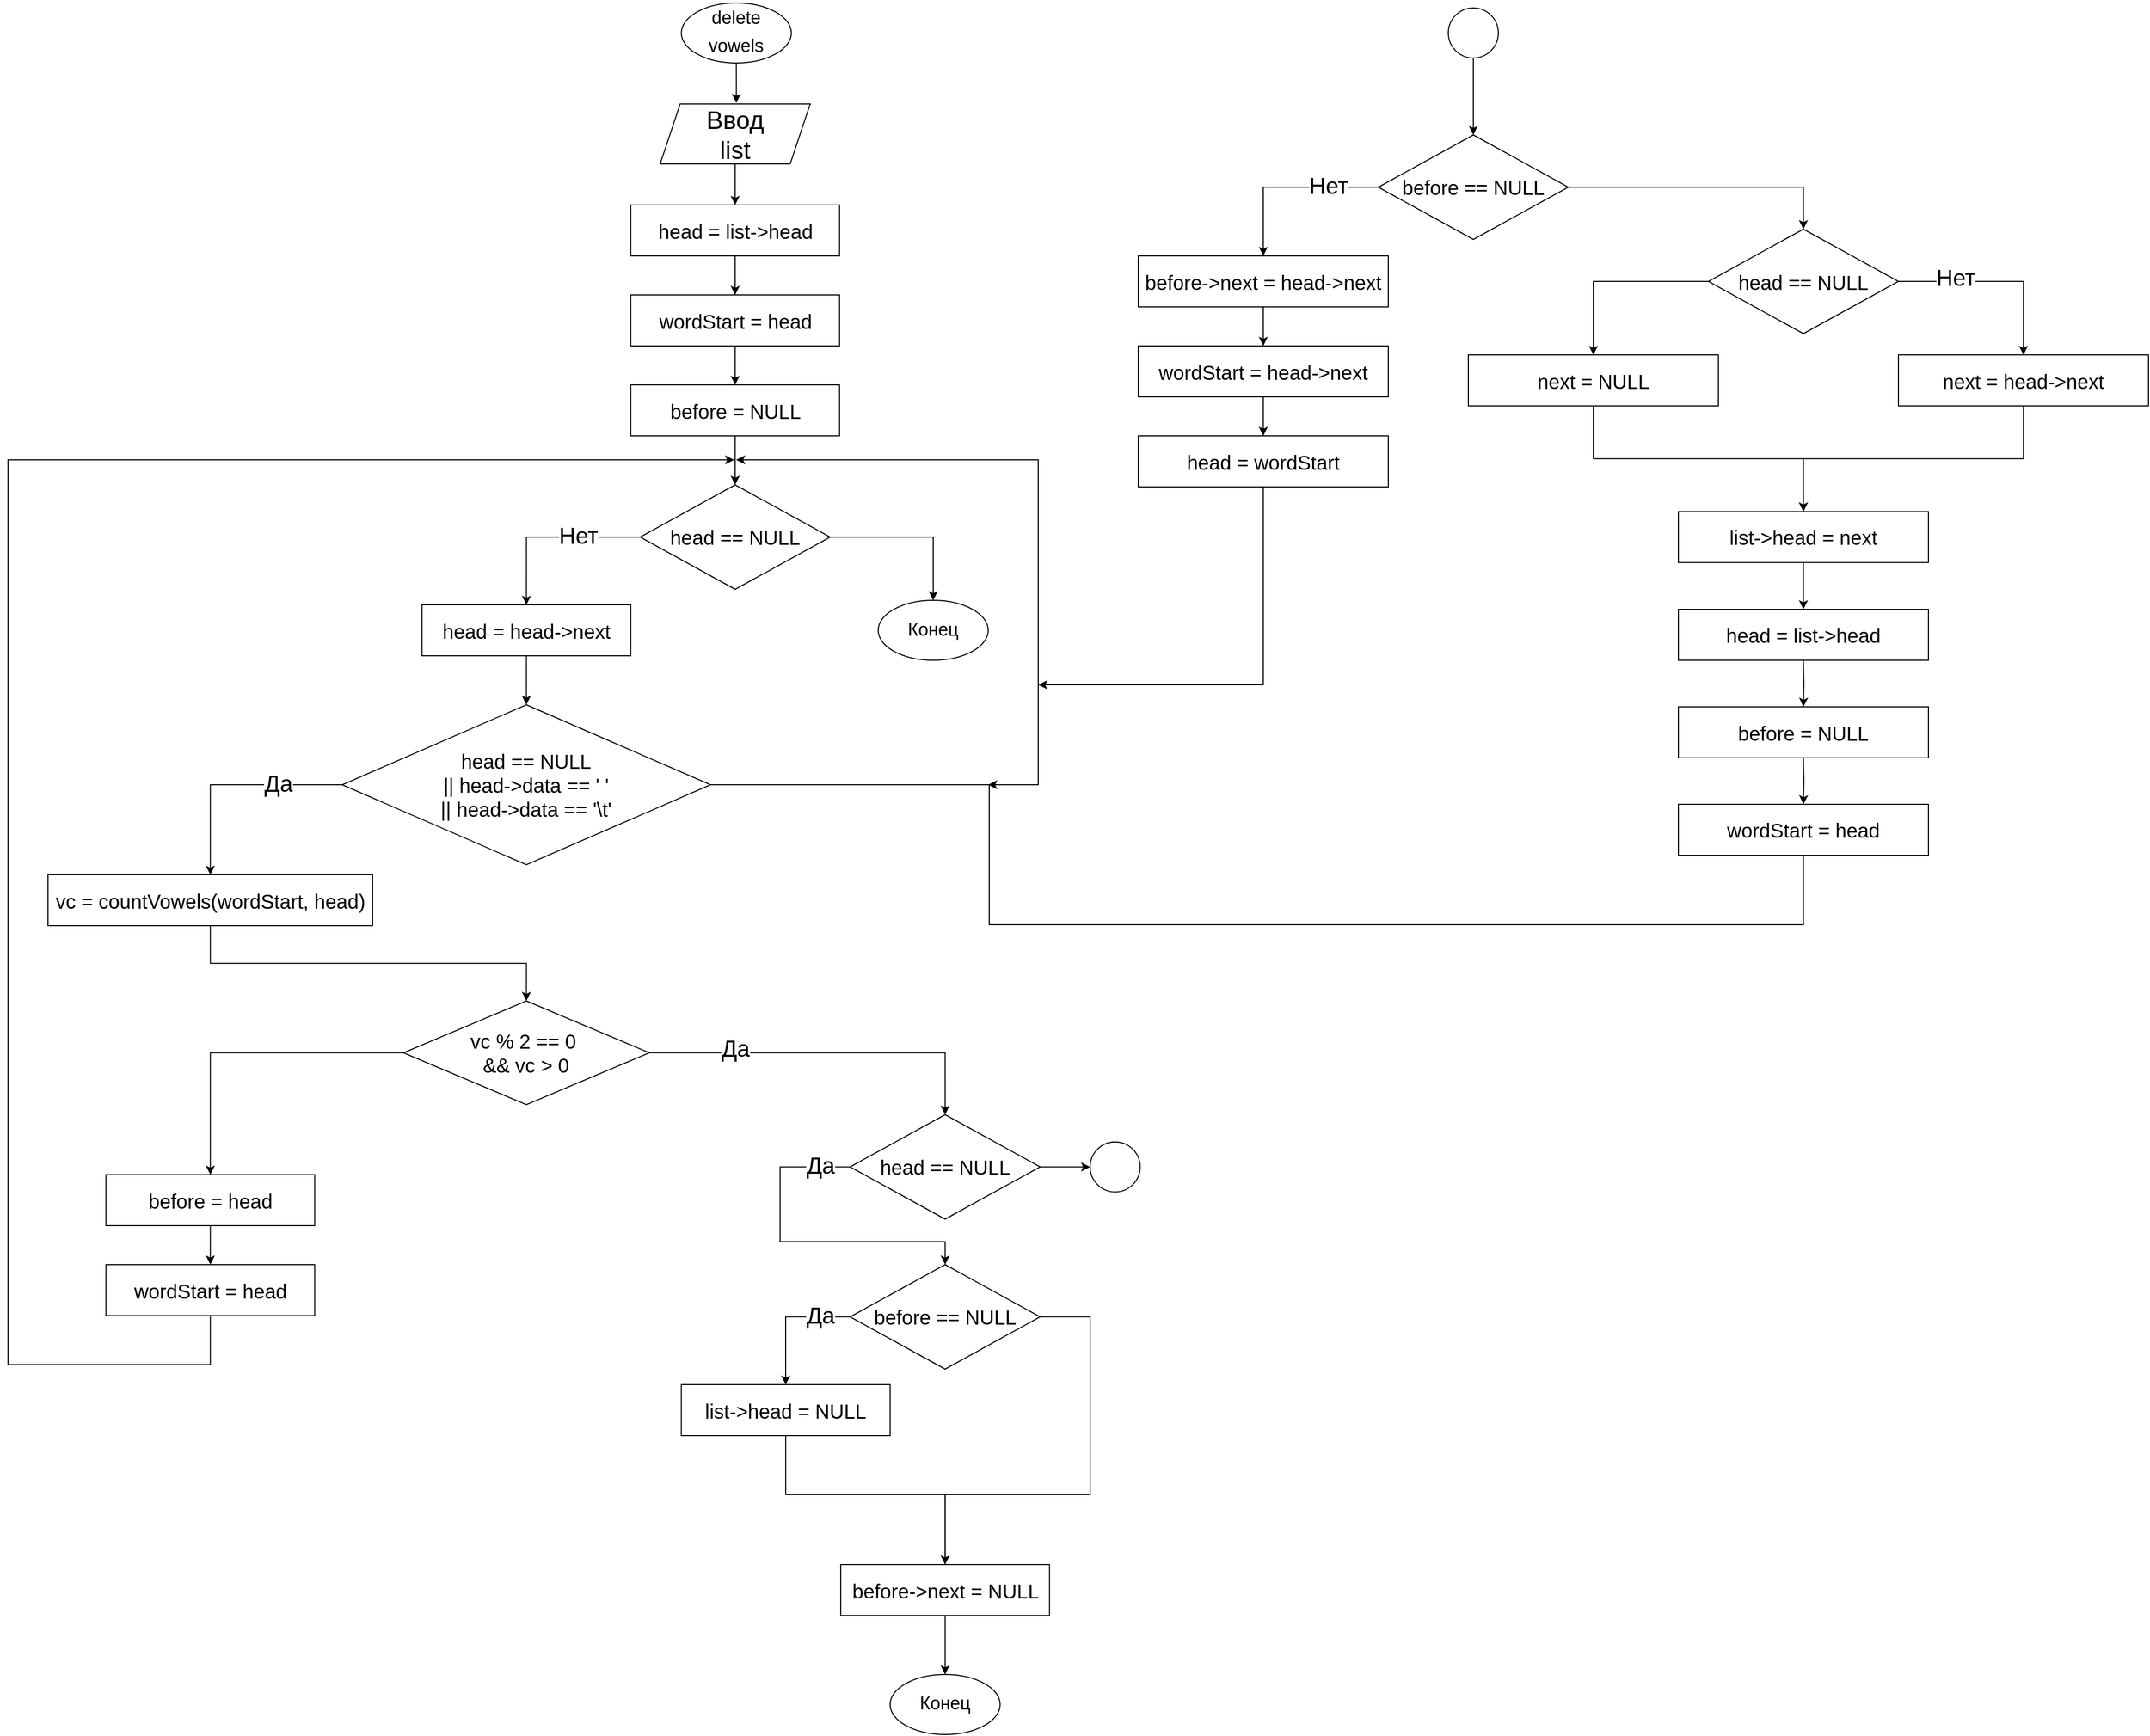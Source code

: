<mxfile version="22.1.11" type="github">
  <diagram id="C5RBs43oDa-KdzZeNtuy" name="Page-1">
    <mxGraphModel dx="3363" dy="3106" grid="1" gridSize="10" guides="1" tooltips="1" connect="1" arrows="1" fold="1" page="1" pageScale="1" pageWidth="827" pageHeight="1169" math="0" shadow="0">
      <root>
        <mxCell id="WIyWlLk6GJQsqaUBKTNV-0" />
        <mxCell id="WIyWlLk6GJQsqaUBKTNV-1" parent="WIyWlLk6GJQsqaUBKTNV-0" />
        <mxCell id="s878pxJv-B-pnhFj9FOz-0" value="" style="edgeStyle=orthogonalEdgeStyle;rounded=0;orthogonalLoop=1;jettySize=auto;html=1;" edge="1" parent="WIyWlLk6GJQsqaUBKTNV-1" source="s878pxJv-B-pnhFj9FOz-1">
          <mxGeometry relative="1" as="geometry">
            <mxPoint x="1118.18" y="-382" as="targetPoint" />
          </mxGeometry>
        </mxCell>
        <mxCell id="s878pxJv-B-pnhFj9FOz-1" value="&lt;p style=&quot;line-height: 110%;&quot;&gt;&lt;span style=&quot;font-size: 18px;&quot;&gt;delete&lt;/span&gt;&lt;/p&gt;&lt;p style=&quot;line-height: 110%;&quot;&gt;&lt;span style=&quot;font-size: 18px;&quot;&gt;vowels&lt;/span&gt;&lt;/p&gt;" style="ellipse;whiteSpace=wrap;html=1;" vertex="1" parent="WIyWlLk6GJQsqaUBKTNV-1">
          <mxGeometry x="1063.18" y="-482" width="110" height="60" as="geometry" />
        </mxCell>
        <mxCell id="s878pxJv-B-pnhFj9FOz-2" style="edgeStyle=orthogonalEdgeStyle;rounded=0;orthogonalLoop=1;jettySize=auto;html=1;exitX=0.5;exitY=1;exitDx=0;exitDy=0;entryX=0.5;entryY=0;entryDx=0;entryDy=0;" edge="1" parent="WIyWlLk6GJQsqaUBKTNV-1" source="s878pxJv-B-pnhFj9FOz-3" target="s878pxJv-B-pnhFj9FOz-5">
          <mxGeometry relative="1" as="geometry">
            <mxPoint x="1117" y="-250" as="targetPoint" />
          </mxGeometry>
        </mxCell>
        <mxCell id="s878pxJv-B-pnhFj9FOz-3" value="&lt;span style=&quot;font-size: 25px;&quot;&gt;Ввод&lt;br&gt;list&lt;br&gt;&lt;/span&gt;" style="shape=parallelogram;perimeter=parallelogramPerimeter;whiteSpace=wrap;html=1;fixedSize=1;" vertex="1" parent="WIyWlLk6GJQsqaUBKTNV-1">
          <mxGeometry x="1042" y="-381" width="150" height="60" as="geometry" />
        </mxCell>
        <mxCell id="s878pxJv-B-pnhFj9FOz-4" style="edgeStyle=orthogonalEdgeStyle;rounded=0;orthogonalLoop=1;jettySize=auto;html=1;exitX=0.5;exitY=1;exitDx=0;exitDy=0;entryX=0.5;entryY=0;entryDx=0;entryDy=0;" edge="1" parent="WIyWlLk6GJQsqaUBKTNV-1" source="s878pxJv-B-pnhFj9FOz-5" target="s878pxJv-B-pnhFj9FOz-6">
          <mxGeometry relative="1" as="geometry" />
        </mxCell>
        <mxCell id="s878pxJv-B-pnhFj9FOz-5" value="head = list-&amp;gt;head" style="rounded=0;whiteSpace=wrap;html=1;fontSize=20;" vertex="1" parent="WIyWlLk6GJQsqaUBKTNV-1">
          <mxGeometry x="1012.64" y="-280" width="208.73" height="51" as="geometry" />
        </mxCell>
        <mxCell id="s878pxJv-B-pnhFj9FOz-6" value="wordStart = head" style="rounded=0;whiteSpace=wrap;html=1;fontSize=20;" vertex="1" parent="WIyWlLk6GJQsqaUBKTNV-1">
          <mxGeometry x="1012.64" y="-190" width="208.73" height="51" as="geometry" />
        </mxCell>
        <mxCell id="s878pxJv-B-pnhFj9FOz-7" style="edgeStyle=orthogonalEdgeStyle;rounded=0;orthogonalLoop=1;jettySize=auto;html=1;exitX=0.5;exitY=1;exitDx=0;exitDy=0;entryX=0.5;entryY=0;entryDx=0;entryDy=0;" edge="1" parent="WIyWlLk6GJQsqaUBKTNV-1" source="s878pxJv-B-pnhFj9FOz-6" target="s878pxJv-B-pnhFj9FOz-9">
          <mxGeometry relative="1" as="geometry">
            <mxPoint x="1118.18" y="-139" as="sourcePoint" />
          </mxGeometry>
        </mxCell>
        <mxCell id="s878pxJv-B-pnhFj9FOz-8" style="edgeStyle=orthogonalEdgeStyle;rounded=0;orthogonalLoop=1;jettySize=auto;html=1;exitX=0.5;exitY=1;exitDx=0;exitDy=0;" edge="1" parent="WIyWlLk6GJQsqaUBKTNV-1" source="s878pxJv-B-pnhFj9FOz-9">
          <mxGeometry relative="1" as="geometry">
            <mxPoint x="1117" as="targetPoint" />
          </mxGeometry>
        </mxCell>
        <mxCell id="s878pxJv-B-pnhFj9FOz-9" value="before = NULL" style="rounded=0;whiteSpace=wrap;html=1;fontSize=20;" vertex="1" parent="WIyWlLk6GJQsqaUBKTNV-1">
          <mxGeometry x="1012.64" y="-100" width="208.73" height="51" as="geometry" />
        </mxCell>
        <mxCell id="s878pxJv-B-pnhFj9FOz-63" style="edgeStyle=orthogonalEdgeStyle;rounded=0;orthogonalLoop=1;jettySize=auto;html=1;exitX=0;exitY=0.5;exitDx=0;exitDy=0;entryX=0.5;entryY=0;entryDx=0;entryDy=0;" edge="1" parent="WIyWlLk6GJQsqaUBKTNV-1" source="s878pxJv-B-pnhFj9FOz-62" target="s878pxJv-B-pnhFj9FOz-64">
          <mxGeometry relative="1" as="geometry">
            <mxPoint x="910" y="150" as="targetPoint" />
          </mxGeometry>
        </mxCell>
        <mxCell id="s878pxJv-B-pnhFj9FOz-74" style="edgeStyle=orthogonalEdgeStyle;rounded=0;orthogonalLoop=1;jettySize=auto;html=1;exitX=1;exitY=0.5;exitDx=0;exitDy=0;entryX=0.5;entryY=0;entryDx=0;entryDy=0;" edge="1" parent="WIyWlLk6GJQsqaUBKTNV-1" source="s878pxJv-B-pnhFj9FOz-62" target="s878pxJv-B-pnhFj9FOz-75">
          <mxGeometry relative="1" as="geometry">
            <mxPoint x="1310" y="170" as="targetPoint" />
          </mxGeometry>
        </mxCell>
        <mxCell id="s878pxJv-B-pnhFj9FOz-62" value="&lt;span style=&quot;font-size: 20px;&quot;&gt;head == NULL&lt;/span&gt;" style="rhombus;whiteSpace=wrap;html=1;" vertex="1" parent="WIyWlLk6GJQsqaUBKTNV-1">
          <mxGeometry x="1022" width="190" height="104.5" as="geometry" />
        </mxCell>
        <mxCell id="s878pxJv-B-pnhFj9FOz-67" style="edgeStyle=orthogonalEdgeStyle;rounded=0;orthogonalLoop=1;jettySize=auto;html=1;exitX=0.5;exitY=1;exitDx=0;exitDy=0;entryX=0.5;entryY=0;entryDx=0;entryDy=0;" edge="1" parent="WIyWlLk6GJQsqaUBKTNV-1" source="s878pxJv-B-pnhFj9FOz-64" target="s878pxJv-B-pnhFj9FOz-66">
          <mxGeometry relative="1" as="geometry" />
        </mxCell>
        <mxCell id="s878pxJv-B-pnhFj9FOz-64" value="head = head-&amp;gt;next" style="rounded=0;whiteSpace=wrap;html=1;fontSize=20;" vertex="1" parent="WIyWlLk6GJQsqaUBKTNV-1">
          <mxGeometry x="803.91" y="120" width="208.73" height="51" as="geometry" />
        </mxCell>
        <mxCell id="s878pxJv-B-pnhFj9FOz-68" style="edgeStyle=orthogonalEdgeStyle;rounded=0;orthogonalLoop=1;jettySize=auto;html=1;exitX=0;exitY=0.5;exitDx=0;exitDy=0;entryX=0.5;entryY=0;entryDx=0;entryDy=0;" edge="1" parent="WIyWlLk6GJQsqaUBKTNV-1" source="s878pxJv-B-pnhFj9FOz-66" target="s878pxJv-B-pnhFj9FOz-69">
          <mxGeometry relative="1" as="geometry">
            <mxPoint x="620" y="540" as="targetPoint" />
          </mxGeometry>
        </mxCell>
        <mxCell id="s878pxJv-B-pnhFj9FOz-73" style="edgeStyle=orthogonalEdgeStyle;rounded=0;orthogonalLoop=1;jettySize=auto;html=1;exitX=1;exitY=0.5;exitDx=0;exitDy=0;" edge="1" parent="WIyWlLk6GJQsqaUBKTNV-1" source="s878pxJv-B-pnhFj9FOz-66">
          <mxGeometry relative="1" as="geometry">
            <mxPoint x="1118" y="-25" as="targetPoint" />
            <mxPoint x="1090.42" y="295" as="sourcePoint" />
            <Array as="points">
              <mxPoint x="1420" y="300" />
              <mxPoint x="1420" y="-25" />
            </Array>
          </mxGeometry>
        </mxCell>
        <mxCell id="s878pxJv-B-pnhFj9FOz-66" value="&lt;span style=&quot;font-size: 20px;&quot;&gt;head == NULL&lt;br&gt;|| head-&amp;gt;data == &#39; &#39;&lt;br&gt;|| head-&amp;gt;data == &#39;\t&#39;&lt;br&gt;&lt;/span&gt;" style="rhombus;whiteSpace=wrap;html=1;" vertex="1" parent="WIyWlLk6GJQsqaUBKTNV-1">
          <mxGeometry x="724.14" y="220" width="368.28" height="160" as="geometry" />
        </mxCell>
        <mxCell id="s878pxJv-B-pnhFj9FOz-76" style="edgeStyle=orthogonalEdgeStyle;rounded=0;orthogonalLoop=1;jettySize=auto;html=1;exitX=0.5;exitY=1;exitDx=0;exitDy=0;entryX=0.5;entryY=0;entryDx=0;entryDy=0;" edge="1" parent="WIyWlLk6GJQsqaUBKTNV-1" source="s878pxJv-B-pnhFj9FOz-69" target="s878pxJv-B-pnhFj9FOz-77">
          <mxGeometry relative="1" as="geometry">
            <mxPoint x="910" y="560" as="targetPoint" />
          </mxGeometry>
        </mxCell>
        <mxCell id="s878pxJv-B-pnhFj9FOz-69" value="vc = countVowels(wordStart, head)" style="rounded=0;whiteSpace=wrap;html=1;fontSize=20;" vertex="1" parent="WIyWlLk6GJQsqaUBKTNV-1">
          <mxGeometry x="430" y="390" width="324.59" height="51" as="geometry" />
        </mxCell>
        <mxCell id="s878pxJv-B-pnhFj9FOz-71" value="&lt;span style=&quot;font-size: 23px;&quot;&gt;Нет&lt;/span&gt;" style="edgeLabel;html=1;align=center;verticalAlign=middle;resizable=0;points=[];" vertex="1" connectable="0" parent="WIyWlLk6GJQsqaUBKTNV-1">
          <mxGeometry x="960.001" y="40.0" as="geometry">
            <mxPoint y="11" as="offset" />
          </mxGeometry>
        </mxCell>
        <mxCell id="s878pxJv-B-pnhFj9FOz-72" value="&lt;span style=&quot;font-size: 23px;&quot;&gt;Да&lt;/span&gt;" style="edgeLabel;html=1;align=center;verticalAlign=middle;resizable=0;points=[];" vertex="1" connectable="0" parent="WIyWlLk6GJQsqaUBKTNV-1">
          <mxGeometry x="660.001" y="288.0" as="geometry">
            <mxPoint y="11" as="offset" />
          </mxGeometry>
        </mxCell>
        <mxCell id="s878pxJv-B-pnhFj9FOz-75" value="&lt;p style=&quot;line-height: 110%;&quot;&gt;&lt;span style=&quot;font-size: 18px;&quot;&gt;Конец&lt;/span&gt;&lt;/p&gt;" style="ellipse;whiteSpace=wrap;html=1;" vertex="1" parent="WIyWlLk6GJQsqaUBKTNV-1">
          <mxGeometry x="1260" y="115.5" width="110" height="60" as="geometry" />
        </mxCell>
        <mxCell id="s878pxJv-B-pnhFj9FOz-78" style="edgeStyle=orthogonalEdgeStyle;rounded=0;orthogonalLoop=1;jettySize=auto;html=1;exitX=0;exitY=0.5;exitDx=0;exitDy=0;entryX=0.5;entryY=0;entryDx=0;entryDy=0;" edge="1" parent="WIyWlLk6GJQsqaUBKTNV-1" source="s878pxJv-B-pnhFj9FOz-77" target="s878pxJv-B-pnhFj9FOz-79">
          <mxGeometry relative="1" as="geometry">
            <mxPoint x="590.0" y="740" as="targetPoint" />
          </mxGeometry>
        </mxCell>
        <mxCell id="s878pxJv-B-pnhFj9FOz-83" style="edgeStyle=orthogonalEdgeStyle;rounded=0;orthogonalLoop=1;jettySize=auto;html=1;exitX=1;exitY=0.5;exitDx=0;exitDy=0;entryX=0.5;entryY=0;entryDx=0;entryDy=0;" edge="1" parent="WIyWlLk6GJQsqaUBKTNV-1" source="s878pxJv-B-pnhFj9FOz-77" target="s878pxJv-B-pnhFj9FOz-84">
          <mxGeometry relative="1" as="geometry">
            <mxPoint x="1190" y="700" as="targetPoint" />
          </mxGeometry>
        </mxCell>
        <mxCell id="s878pxJv-B-pnhFj9FOz-77" value="&lt;span style=&quot;font-size: 20px;&quot;&gt;vc % 2 == 0&amp;nbsp;&lt;br&gt;&amp;amp;&amp;amp; vc &amp;gt; 0&lt;br&gt;&lt;/span&gt;" style="rhombus;whiteSpace=wrap;html=1;" vertex="1" parent="WIyWlLk6GJQsqaUBKTNV-1">
          <mxGeometry x="785.34" y="516.25" width="245.86" height="103.75" as="geometry" />
        </mxCell>
        <mxCell id="s878pxJv-B-pnhFj9FOz-80" style="edgeStyle=orthogonalEdgeStyle;rounded=0;orthogonalLoop=1;jettySize=auto;html=1;exitX=0.5;exitY=1;exitDx=0;exitDy=0;entryX=0.5;entryY=0;entryDx=0;entryDy=0;" edge="1" parent="WIyWlLk6GJQsqaUBKTNV-1" source="s878pxJv-B-pnhFj9FOz-79" target="s878pxJv-B-pnhFj9FOz-81">
          <mxGeometry relative="1" as="geometry">
            <mxPoint x="592.75" y="780" as="targetPoint" />
          </mxGeometry>
        </mxCell>
        <mxCell id="s878pxJv-B-pnhFj9FOz-79" value="before = head" style="rounded=0;whiteSpace=wrap;html=1;fontSize=20;" vertex="1" parent="WIyWlLk6GJQsqaUBKTNV-1">
          <mxGeometry x="487.93" y="690" width="208.73" height="51" as="geometry" />
        </mxCell>
        <mxCell id="s878pxJv-B-pnhFj9FOz-82" style="edgeStyle=orthogonalEdgeStyle;rounded=0;orthogonalLoop=1;jettySize=auto;html=1;exitX=0.5;exitY=1;exitDx=0;exitDy=0;" edge="1" parent="WIyWlLk6GJQsqaUBKTNV-1" source="s878pxJv-B-pnhFj9FOz-81">
          <mxGeometry relative="1" as="geometry">
            <mxPoint x="1116" y="-25" as="targetPoint" />
            <mxPoint x="608.295" y="826" as="sourcePoint" />
            <Array as="points">
              <mxPoint x="592" y="880" />
              <mxPoint x="390" y="880" />
              <mxPoint x="390" y="-25" />
            </Array>
          </mxGeometry>
        </mxCell>
        <mxCell id="s878pxJv-B-pnhFj9FOz-81" value="wordStart = head" style="rounded=0;whiteSpace=wrap;html=1;fontSize=20;" vertex="1" parent="WIyWlLk6GJQsqaUBKTNV-1">
          <mxGeometry x="487.93" y="780" width="208.73" height="51" as="geometry" />
        </mxCell>
        <mxCell id="s878pxJv-B-pnhFj9FOz-85" style="edgeStyle=orthogonalEdgeStyle;rounded=0;orthogonalLoop=1;jettySize=auto;html=1;exitX=0;exitY=0.5;exitDx=0;exitDy=0;entryX=0.5;entryY=0;entryDx=0;entryDy=0;" edge="1" parent="WIyWlLk6GJQsqaUBKTNV-1" source="s878pxJv-B-pnhFj9FOz-84" target="s878pxJv-B-pnhFj9FOz-86">
          <mxGeometry relative="1" as="geometry">
            <mxPoint x="1326.91" y="830" as="targetPoint" />
            <Array as="points">
              <mxPoint x="1161.91" y="682" />
              <mxPoint x="1161.91" y="757" />
              <mxPoint x="1326.91" y="757" />
            </Array>
          </mxGeometry>
        </mxCell>
        <mxCell id="s878pxJv-B-pnhFj9FOz-103" style="edgeStyle=orthogonalEdgeStyle;rounded=0;orthogonalLoop=1;jettySize=auto;html=1;exitX=1;exitY=0.5;exitDx=0;exitDy=0;entryX=0;entryY=0.5;entryDx=0;entryDy=0;" edge="1" parent="WIyWlLk6GJQsqaUBKTNV-1" source="s878pxJv-B-pnhFj9FOz-84" target="s878pxJv-B-pnhFj9FOz-104">
          <mxGeometry relative="1" as="geometry">
            <mxPoint x="1551.91" y="683" as="targetPoint" />
          </mxGeometry>
        </mxCell>
        <mxCell id="s878pxJv-B-pnhFj9FOz-84" value="&lt;span style=&quot;font-size: 20px;&quot;&gt;head == NULL&lt;/span&gt;" style="rhombus;whiteSpace=wrap;html=1;" vertex="1" parent="WIyWlLk6GJQsqaUBKTNV-1">
          <mxGeometry x="1231.91" y="630" width="190" height="104.5" as="geometry" />
        </mxCell>
        <mxCell id="s878pxJv-B-pnhFj9FOz-88" style="edgeStyle=orthogonalEdgeStyle;rounded=0;orthogonalLoop=1;jettySize=auto;html=1;exitX=0;exitY=0.5;exitDx=0;exitDy=0;entryX=0.5;entryY=0;entryDx=0;entryDy=0;" edge="1" parent="WIyWlLk6GJQsqaUBKTNV-1" source="s878pxJv-B-pnhFj9FOz-86" target="s878pxJv-B-pnhFj9FOz-89">
          <mxGeometry relative="1" as="geometry">
            <mxPoint x="1331.91" y="980" as="targetPoint" />
          </mxGeometry>
        </mxCell>
        <mxCell id="s878pxJv-B-pnhFj9FOz-93" style="edgeStyle=orthogonalEdgeStyle;rounded=0;orthogonalLoop=1;jettySize=auto;html=1;exitX=1;exitY=0.5;exitDx=0;exitDy=0;endArrow=none;endFill=0;entryX=0.5;entryY=0;entryDx=0;entryDy=0;" edge="1" parent="WIyWlLk6GJQsqaUBKTNV-1" source="s878pxJv-B-pnhFj9FOz-86" target="s878pxJv-B-pnhFj9FOz-94">
          <mxGeometry relative="1" as="geometry">
            <mxPoint x="1326.91" y="1040" as="targetPoint" />
            <mxPoint x="1425.91" y="832.25" as="sourcePoint" />
            <Array as="points">
              <mxPoint x="1471.91" y="832" />
              <mxPoint x="1471.91" y="1010" />
              <mxPoint x="1326.91" y="1010" />
            </Array>
          </mxGeometry>
        </mxCell>
        <mxCell id="s878pxJv-B-pnhFj9FOz-86" value="&lt;span style=&quot;font-size: 20px;&quot;&gt;before == NULL&lt;/span&gt;" style="rhombus;whiteSpace=wrap;html=1;" vertex="1" parent="WIyWlLk6GJQsqaUBKTNV-1">
          <mxGeometry x="1231.91" y="780" width="190" height="104.5" as="geometry" />
        </mxCell>
        <mxCell id="s878pxJv-B-pnhFj9FOz-102" style="edgeStyle=orthogonalEdgeStyle;rounded=0;orthogonalLoop=1;jettySize=auto;html=1;entryX=0.5;entryY=0;entryDx=0;entryDy=0;" edge="1" parent="WIyWlLk6GJQsqaUBKTNV-1" source="s878pxJv-B-pnhFj9FOz-89" target="s878pxJv-B-pnhFj9FOz-94">
          <mxGeometry relative="1" as="geometry">
            <Array as="points">
              <mxPoint x="1167.91" y="1010" />
              <mxPoint x="1326.91" y="1010" />
            </Array>
          </mxGeometry>
        </mxCell>
        <mxCell id="s878pxJv-B-pnhFj9FOz-89" value="list-&amp;gt;head = NULL" style="rounded=0;whiteSpace=wrap;html=1;fontSize=20;" vertex="1" parent="WIyWlLk6GJQsqaUBKTNV-1">
          <mxGeometry x="1063.18" y="900" width="208.73" height="51" as="geometry" />
        </mxCell>
        <mxCell id="s878pxJv-B-pnhFj9FOz-101" style="edgeStyle=orthogonalEdgeStyle;rounded=0;orthogonalLoop=1;jettySize=auto;html=1;exitX=0.5;exitY=1;exitDx=0;exitDy=0;entryX=0.5;entryY=0;entryDx=0;entryDy=0;" edge="1" parent="WIyWlLk6GJQsqaUBKTNV-1" source="s878pxJv-B-pnhFj9FOz-94" target="s878pxJv-B-pnhFj9FOz-100">
          <mxGeometry relative="1" as="geometry" />
        </mxCell>
        <mxCell id="s878pxJv-B-pnhFj9FOz-94" value="before-&amp;gt;next = NULL" style="rounded=0;whiteSpace=wrap;html=1;fontSize=20;" vertex="1" parent="WIyWlLk6GJQsqaUBKTNV-1">
          <mxGeometry x="1222.55" y="1080" width="208.73" height="51" as="geometry" />
        </mxCell>
        <mxCell id="s878pxJv-B-pnhFj9FOz-100" value="&lt;p style=&quot;line-height: 110%;&quot;&gt;&lt;span style=&quot;font-size: 18px;&quot;&gt;Конец&lt;/span&gt;&lt;/p&gt;" style="ellipse;whiteSpace=wrap;html=1;" vertex="1" parent="WIyWlLk6GJQsqaUBKTNV-1">
          <mxGeometry x="1271.91" y="1190" width="110" height="60" as="geometry" />
        </mxCell>
        <mxCell id="s878pxJv-B-pnhFj9FOz-104" value="" style="ellipse;whiteSpace=wrap;html=1;aspect=fixed;rotation=0;" vertex="1" parent="WIyWlLk6GJQsqaUBKTNV-1">
          <mxGeometry x="1471.91" y="657.25" width="50" height="50" as="geometry" />
        </mxCell>
        <mxCell id="s878pxJv-B-pnhFj9FOz-107" style="edgeStyle=orthogonalEdgeStyle;rounded=0;orthogonalLoop=1;jettySize=auto;html=1;exitX=0.5;exitY=1;exitDx=0;exitDy=0;entryX=0.5;entryY=0;entryDx=0;entryDy=0;" edge="1" parent="WIyWlLk6GJQsqaUBKTNV-1" source="s878pxJv-B-pnhFj9FOz-105" target="s878pxJv-B-pnhFj9FOz-106">
          <mxGeometry relative="1" as="geometry" />
        </mxCell>
        <mxCell id="s878pxJv-B-pnhFj9FOz-105" value="" style="ellipse;whiteSpace=wrap;html=1;aspect=fixed;rotation=0;" vertex="1" parent="WIyWlLk6GJQsqaUBKTNV-1">
          <mxGeometry x="1830" y="-477" width="50" height="50" as="geometry" />
        </mxCell>
        <mxCell id="s878pxJv-B-pnhFj9FOz-108" style="edgeStyle=orthogonalEdgeStyle;rounded=0;orthogonalLoop=1;jettySize=auto;html=1;exitX=0;exitY=0.5;exitDx=0;exitDy=0;entryX=0.5;entryY=0;entryDx=0;entryDy=0;" edge="1" parent="WIyWlLk6GJQsqaUBKTNV-1" source="s878pxJv-B-pnhFj9FOz-106" target="s878pxJv-B-pnhFj9FOz-114">
          <mxGeometry relative="1" as="geometry">
            <mxPoint x="1644.365" y="-229" as="targetPoint" />
          </mxGeometry>
        </mxCell>
        <mxCell id="s878pxJv-B-pnhFj9FOz-109" style="edgeStyle=orthogonalEdgeStyle;rounded=0;orthogonalLoop=1;jettySize=auto;html=1;exitX=1;exitY=0.5;exitDx=0;exitDy=0;entryX=0.5;entryY=0;entryDx=0;entryDy=0;" edge="1" parent="WIyWlLk6GJQsqaUBKTNV-1" source="s878pxJv-B-pnhFj9FOz-106" target="s878pxJv-B-pnhFj9FOz-121">
          <mxGeometry relative="1" as="geometry">
            <mxPoint x="2050" y="-230" as="targetPoint" />
          </mxGeometry>
        </mxCell>
        <mxCell id="s878pxJv-B-pnhFj9FOz-106" value="&lt;span style=&quot;font-size: 20px;&quot;&gt;before == NULL&lt;/span&gt;" style="rhombus;whiteSpace=wrap;html=1;" vertex="1" parent="WIyWlLk6GJQsqaUBKTNV-1">
          <mxGeometry x="1760" y="-350" width="190" height="104.5" as="geometry" />
        </mxCell>
        <mxCell id="s878pxJv-B-pnhFj9FOz-110" value="&lt;span style=&quot;font-size: 23px;&quot;&gt;Да&lt;/span&gt;" style="edgeLabel;html=1;align=center;verticalAlign=middle;resizable=0;points=[];" vertex="1" connectable="0" parent="WIyWlLk6GJQsqaUBKTNV-1">
          <mxGeometry x="1117.001" y="553.0" as="geometry">
            <mxPoint y="11" as="offset" />
          </mxGeometry>
        </mxCell>
        <mxCell id="s878pxJv-B-pnhFj9FOz-111" value="&lt;span style=&quot;font-size: 23px;&quot;&gt;Да&lt;/span&gt;" style="edgeLabel;html=1;align=center;verticalAlign=middle;resizable=0;points=[];" vertex="1" connectable="0" parent="WIyWlLk6GJQsqaUBKTNV-1">
          <mxGeometry x="1201.911" y="670.0" as="geometry">
            <mxPoint y="11" as="offset" />
          </mxGeometry>
        </mxCell>
        <mxCell id="s878pxJv-B-pnhFj9FOz-112" value="&lt;span style=&quot;font-size: 23px;&quot;&gt;Да&lt;/span&gt;" style="edgeLabel;html=1;align=center;verticalAlign=middle;resizable=0;points=[];" vertex="1" connectable="0" parent="WIyWlLk6GJQsqaUBKTNV-1">
          <mxGeometry x="1201.911" y="820.0" as="geometry">
            <mxPoint y="11" as="offset" />
          </mxGeometry>
        </mxCell>
        <mxCell id="s878pxJv-B-pnhFj9FOz-116" style="edgeStyle=orthogonalEdgeStyle;rounded=0;orthogonalLoop=1;jettySize=auto;html=1;exitX=0.5;exitY=1;exitDx=0;exitDy=0;entryX=0.5;entryY=0;entryDx=0;entryDy=0;" edge="1" parent="WIyWlLk6GJQsqaUBKTNV-1" source="s878pxJv-B-pnhFj9FOz-114" target="s878pxJv-B-pnhFj9FOz-115">
          <mxGeometry relative="1" as="geometry" />
        </mxCell>
        <mxCell id="s878pxJv-B-pnhFj9FOz-114" value="before-&amp;gt;next = head-&amp;gt;next" style="rounded=0;whiteSpace=wrap;html=1;fontSize=20;" vertex="1" parent="WIyWlLk6GJQsqaUBKTNV-1">
          <mxGeometry x="1520" y="-229" width="250" height="51" as="geometry" />
        </mxCell>
        <mxCell id="s878pxJv-B-pnhFj9FOz-115" value="wordStart = head-&amp;gt;next" style="rounded=0;whiteSpace=wrap;html=1;fontSize=20;" vertex="1" parent="WIyWlLk6GJQsqaUBKTNV-1">
          <mxGeometry x="1520" y="-139" width="250" height="51" as="geometry" />
        </mxCell>
        <mxCell id="s878pxJv-B-pnhFj9FOz-117" style="edgeStyle=orthogonalEdgeStyle;rounded=0;orthogonalLoop=1;jettySize=auto;html=1;exitX=0.5;exitY=1;exitDx=0;exitDy=0;entryX=0.5;entryY=0;entryDx=0;entryDy=0;" edge="1" parent="WIyWlLk6GJQsqaUBKTNV-1" target="s878pxJv-B-pnhFj9FOz-118">
          <mxGeometry relative="1" as="geometry">
            <mxPoint x="1645" y="-88" as="sourcePoint" />
          </mxGeometry>
        </mxCell>
        <mxCell id="s878pxJv-B-pnhFj9FOz-120" style="edgeStyle=orthogonalEdgeStyle;rounded=0;orthogonalLoop=1;jettySize=auto;html=1;exitX=0.5;exitY=1;exitDx=0;exitDy=0;endArrow=classic;endFill=1;" edge="1" parent="WIyWlLk6GJQsqaUBKTNV-1" source="s878pxJv-B-pnhFj9FOz-118">
          <mxGeometry relative="1" as="geometry">
            <mxPoint x="1420" y="200" as="targetPoint" />
            <Array as="points">
              <mxPoint x="1645" y="200" />
            </Array>
          </mxGeometry>
        </mxCell>
        <mxCell id="s878pxJv-B-pnhFj9FOz-118" value="head = wordStart" style="rounded=0;whiteSpace=wrap;html=1;fontSize=20;" vertex="1" parent="WIyWlLk6GJQsqaUBKTNV-1">
          <mxGeometry x="1520" y="-49" width="250" height="51" as="geometry" />
        </mxCell>
        <mxCell id="s878pxJv-B-pnhFj9FOz-122" style="edgeStyle=orthogonalEdgeStyle;rounded=0;orthogonalLoop=1;jettySize=auto;html=1;exitX=0;exitY=0.5;exitDx=0;exitDy=0;entryX=0.5;entryY=0;entryDx=0;entryDy=0;" edge="1" parent="WIyWlLk6GJQsqaUBKTNV-1" source="s878pxJv-B-pnhFj9FOz-121" target="s878pxJv-B-pnhFj9FOz-123">
          <mxGeometry relative="1" as="geometry">
            <mxPoint x="2010" y="-150" as="targetPoint" />
          </mxGeometry>
        </mxCell>
        <mxCell id="s878pxJv-B-pnhFj9FOz-126" style="edgeStyle=orthogonalEdgeStyle;rounded=0;orthogonalLoop=1;jettySize=auto;html=1;exitX=1;exitY=0.5;exitDx=0;exitDy=0;entryX=0.5;entryY=0;entryDx=0;entryDy=0;" edge="1" parent="WIyWlLk6GJQsqaUBKTNV-1" source="s878pxJv-B-pnhFj9FOz-121" target="s878pxJv-B-pnhFj9FOz-127">
          <mxGeometry relative="1" as="geometry">
            <mxPoint x="2390" y="-80" as="targetPoint" />
          </mxGeometry>
        </mxCell>
        <mxCell id="s878pxJv-B-pnhFj9FOz-121" value="&lt;span style=&quot;font-size: 20px;&quot;&gt;head == NULL&lt;/span&gt;" style="rhombus;whiteSpace=wrap;html=1;" vertex="1" parent="WIyWlLk6GJQsqaUBKTNV-1">
          <mxGeometry x="2090" y="-255.75" width="190" height="104.5" as="geometry" />
        </mxCell>
        <mxCell id="s878pxJv-B-pnhFj9FOz-129" style="edgeStyle=orthogonalEdgeStyle;rounded=0;orthogonalLoop=1;jettySize=auto;html=1;exitX=0.5;exitY=1;exitDx=0;exitDy=0;entryX=0.5;entryY=0;entryDx=0;entryDy=0;" edge="1" parent="WIyWlLk6GJQsqaUBKTNV-1" source="s878pxJv-B-pnhFj9FOz-123" target="s878pxJv-B-pnhFj9FOz-130">
          <mxGeometry relative="1" as="geometry">
            <mxPoint x="2200" y="20" as="targetPoint" />
          </mxGeometry>
        </mxCell>
        <mxCell id="s878pxJv-B-pnhFj9FOz-123" value="next = NULL" style="rounded=0;whiteSpace=wrap;html=1;fontSize=20;" vertex="1" parent="WIyWlLk6GJQsqaUBKTNV-1">
          <mxGeometry x="1850" y="-130" width="250" height="51" as="geometry" />
        </mxCell>
        <mxCell id="s878pxJv-B-pnhFj9FOz-124" value="&lt;span style=&quot;font-size: 23px;&quot;&gt;Нет&lt;/span&gt;" style="edgeLabel;html=1;align=center;verticalAlign=middle;resizable=0;points=[];" vertex="1" connectable="0" parent="WIyWlLk6GJQsqaUBKTNV-1">
          <mxGeometry x="1710.001" y="-310.0" as="geometry">
            <mxPoint y="11" as="offset" />
          </mxGeometry>
        </mxCell>
        <mxCell id="s878pxJv-B-pnhFj9FOz-125" value="&lt;span style=&quot;font-size: 23px;&quot;&gt;Нет&lt;/span&gt;" style="edgeLabel;html=1;align=center;verticalAlign=middle;resizable=0;points=[];" vertex="1" connectable="0" parent="WIyWlLk6GJQsqaUBKTNV-1">
          <mxGeometry x="2337.001" y="-218.0" as="geometry">
            <mxPoint y="11" as="offset" />
          </mxGeometry>
        </mxCell>
        <mxCell id="s878pxJv-B-pnhFj9FOz-128" style="edgeStyle=orthogonalEdgeStyle;rounded=0;orthogonalLoop=1;jettySize=auto;html=1;exitX=0.5;exitY=1;exitDx=0;exitDy=0;entryX=0.5;entryY=0;entryDx=0;entryDy=0;" edge="1" parent="WIyWlLk6GJQsqaUBKTNV-1" source="s878pxJv-B-pnhFj9FOz-127" target="s878pxJv-B-pnhFj9FOz-130">
          <mxGeometry relative="1" as="geometry">
            <mxPoint x="2200" y="20" as="targetPoint" />
          </mxGeometry>
        </mxCell>
        <mxCell id="s878pxJv-B-pnhFj9FOz-127" value="next = head-&amp;gt;next" style="rounded=0;whiteSpace=wrap;html=1;fontSize=20;" vertex="1" parent="WIyWlLk6GJQsqaUBKTNV-1">
          <mxGeometry x="2280" y="-130" width="250" height="51" as="geometry" />
        </mxCell>
        <mxCell id="s878pxJv-B-pnhFj9FOz-131" style="edgeStyle=orthogonalEdgeStyle;rounded=0;orthogonalLoop=1;jettySize=auto;html=1;exitX=0.5;exitY=1;exitDx=0;exitDy=0;entryX=0.5;entryY=0;entryDx=0;entryDy=0;" edge="1" parent="WIyWlLk6GJQsqaUBKTNV-1" source="s878pxJv-B-pnhFj9FOz-130" target="s878pxJv-B-pnhFj9FOz-132">
          <mxGeometry relative="1" as="geometry">
            <mxPoint x="2184.667" y="150" as="targetPoint" />
          </mxGeometry>
        </mxCell>
        <mxCell id="s878pxJv-B-pnhFj9FOz-130" value="list-&amp;gt;head = next" style="rounded=0;whiteSpace=wrap;html=1;fontSize=20;" vertex="1" parent="WIyWlLk6GJQsqaUBKTNV-1">
          <mxGeometry x="2060" y="26.75" width="250" height="51" as="geometry" />
        </mxCell>
        <mxCell id="s878pxJv-B-pnhFj9FOz-132" value="head = list-&amp;gt;head" style="rounded=0;whiteSpace=wrap;html=1;fontSize=20;" vertex="1" parent="WIyWlLk6GJQsqaUBKTNV-1">
          <mxGeometry x="2060" y="124.5" width="250" height="51" as="geometry" />
        </mxCell>
        <mxCell id="s878pxJv-B-pnhFj9FOz-133" style="edgeStyle=orthogonalEdgeStyle;rounded=0;orthogonalLoop=1;jettySize=auto;html=1;exitX=0.5;exitY=1;exitDx=0;exitDy=0;entryX=0.5;entryY=0;entryDx=0;entryDy=0;" edge="1" parent="WIyWlLk6GJQsqaUBKTNV-1" target="s878pxJv-B-pnhFj9FOz-134">
          <mxGeometry relative="1" as="geometry">
            <mxPoint x="2184.667" y="247.5" as="targetPoint" />
            <mxPoint x="2185" y="175.5" as="sourcePoint" />
          </mxGeometry>
        </mxCell>
        <mxCell id="s878pxJv-B-pnhFj9FOz-134" value="before = NULL" style="rounded=0;whiteSpace=wrap;html=1;fontSize=20;" vertex="1" parent="WIyWlLk6GJQsqaUBKTNV-1">
          <mxGeometry x="2060" y="222" width="250" height="51" as="geometry" />
        </mxCell>
        <mxCell id="s878pxJv-B-pnhFj9FOz-135" style="edgeStyle=orthogonalEdgeStyle;rounded=0;orthogonalLoop=1;jettySize=auto;html=1;exitX=0.5;exitY=1;exitDx=0;exitDy=0;entryX=0.5;entryY=0;entryDx=0;entryDy=0;" edge="1" parent="WIyWlLk6GJQsqaUBKTNV-1" target="s878pxJv-B-pnhFj9FOz-136">
          <mxGeometry relative="1" as="geometry">
            <mxPoint x="2184.667" y="345" as="targetPoint" />
            <mxPoint x="2185" y="273" as="sourcePoint" />
          </mxGeometry>
        </mxCell>
        <mxCell id="s878pxJv-B-pnhFj9FOz-137" style="edgeStyle=orthogonalEdgeStyle;rounded=0;orthogonalLoop=1;jettySize=auto;html=1;exitX=0.5;exitY=1;exitDx=0;exitDy=0;" edge="1" parent="WIyWlLk6GJQsqaUBKTNV-1" source="s878pxJv-B-pnhFj9FOz-136">
          <mxGeometry relative="1" as="geometry">
            <mxPoint x="1370" y="300" as="targetPoint" />
            <Array as="points">
              <mxPoint x="2185" y="440" />
              <mxPoint x="1371" y="440" />
              <mxPoint x="1371" y="300" />
            </Array>
          </mxGeometry>
        </mxCell>
        <mxCell id="s878pxJv-B-pnhFj9FOz-136" value="wordStart = head" style="rounded=0;whiteSpace=wrap;html=1;fontSize=20;" vertex="1" parent="WIyWlLk6GJQsqaUBKTNV-1">
          <mxGeometry x="2060" y="319.5" width="250" height="51" as="geometry" />
        </mxCell>
      </root>
    </mxGraphModel>
  </diagram>
</mxfile>
